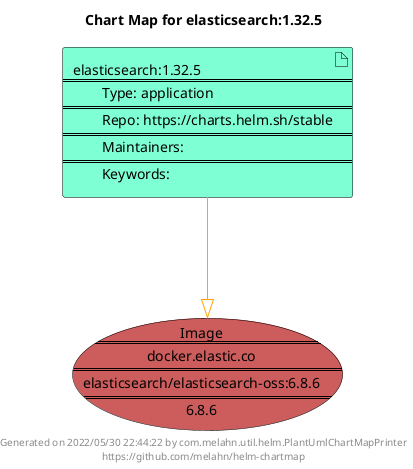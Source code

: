 @startuml
skinparam linetype ortho
skinparam backgroundColor white
skinparam usecaseBorderColor black
skinparam usecaseArrowColor LightSlateGray
skinparam artifactBorderColor black
skinparam artifactArrowColor LightSlateGray

title Chart Map for elasticsearch:1.32.5

'There is one referenced Helm Chart
artifact "elasticsearch:1.32.5\n====\n\tType: application\n====\n\tRepo: https://charts.helm.sh/stable\n====\n\tMaintainers: \n====\n\tKeywords: " as elasticsearch_1_32_5 #Aquamarine

'There is one referenced Docker Image
usecase "Image\n====\ndocker.elastic.co\n====\nelasticsearch/elasticsearch-oss:6.8.6\n====\n6.8.6" as docker_elastic_co_elasticsearch_elasticsearch_oss_6_8_6 #IndianRed

'Chart Dependencies
elasticsearch_1_32_5--[#orange]-|>docker_elastic_co_elasticsearch_elasticsearch_oss_6_8_6

center footer Generated on 2022/05/30 22:44:22 by com.melahn.util.helm.PlantUmlChartMapPrinter\nhttps://github.com/melahn/helm-chartmap
@enduml
